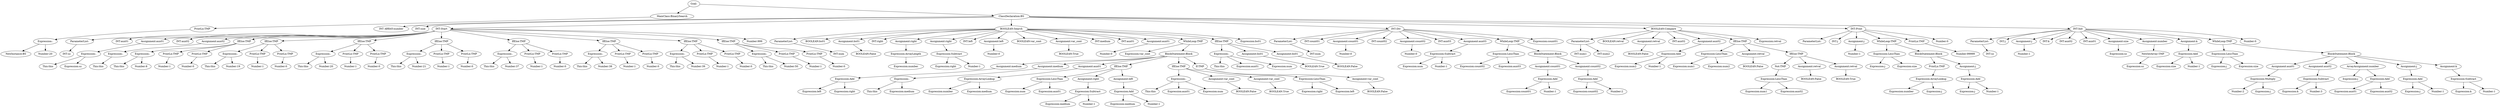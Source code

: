 digraph {
n0 [label="Goal:"];
n1 [label="MainClass:BinarySearch"];
n2 [label="PrintLn:TMP"];
n3 [label="Expression:."];
n4 [label="NewInstance:BS"];
n3 -> n4
n5 [label="Number:20"];
n3 -> n5
n2 -> n3
n1 -> n2
n0 -> n1
n6 [label="ClassDeclaration:BS"];
n7 [label="INT ARRAY:number"];
n6 -> n7
n8 [label="INT:size"];
n6 -> n8
n9 [label="INT:Start"];
n10 [label="ParameterList:"];
n11 [label="INT:sz"];
n10 -> n11
n9 -> n10
n12 [label="INT:aux01"];
n9 -> n12
n13 [label="Assignment:aux01"];
n14 [label="Expression:."];
n15 [label="This:this"];
n14 -> n15
n16 [label="Expression:sz"];
n14 -> n16
n13 -> n14
n9 -> n13
n17 [label="INT:aux02"];
n9 -> n17
n18 [label="Assignment:aux02"];
n19 [label="Expression:."];
n20 [label="This:this"];
n19 -> n20
n18 -> n19
n9 -> n18
n21 [label="IfElse:TMP"];
n22 [label="Expression:."];
n23 [label="This:this"];
n22 -> n23
n24 [label="Number:8"];
n22 -> n24
n21 -> n22
n25 [label="PrintLn:TMP"];
n26 [label="Number:1"];
n25 -> n26
n21 -> n25
n27 [label="PrintLn:TMP"];
n28 [label="Number:0"];
n27 -> n28
n21 -> n27
n9 -> n21
n29 [label="IfElse:TMP"];
n30 [label="Expression:."];
n31 [label="This:this"];
n30 -> n31
n32 [label="Number:19"];
n30 -> n32
n29 -> n30
n33 [label="PrintLn:TMP"];
n34 [label="Number:1"];
n33 -> n34
n29 -> n33
n35 [label="PrintLn:TMP"];
n36 [label="Number:0"];
n35 -> n36
n29 -> n35
n9 -> n29
n37 [label="IfElse:TMP"];
n38 [label="Expression:."];
n39 [label="This:this"];
n38 -> n39
n40 [label="Number:20"];
n38 -> n40
n37 -> n38
n41 [label="PrintLn:TMP"];
n42 [label="Number:1"];
n41 -> n42
n37 -> n41
n43 [label="PrintLn:TMP"];
n44 [label="Number:0"];
n43 -> n44
n37 -> n43
n9 -> n37
n45 [label="IfElse:TMP"];
n46 [label="Expression:."];
n47 [label="This:this"];
n46 -> n47
n48 [label="Number:21"];
n46 -> n48
n45 -> n46
n49 [label="PrintLn:TMP"];
n50 [label="Number:1"];
n49 -> n50
n45 -> n49
n51 [label="PrintLn:TMP"];
n52 [label="Number:0"];
n51 -> n52
n45 -> n51
n9 -> n45
n53 [label="IfElse:TMP"];
n54 [label="Expression:."];
n55 [label="This:this"];
n54 -> n55
n56 [label="Number:37"];
n54 -> n56
n53 -> n54
n57 [label="PrintLn:TMP"];
n58 [label="Number:1"];
n57 -> n58
n53 -> n57
n59 [label="PrintLn:TMP"];
n60 [label="Number:0"];
n59 -> n60
n53 -> n59
n9 -> n53
n61 [label="IfElse:TMP"];
n62 [label="Expression:."];
n63 [label="This:this"];
n62 -> n63
n64 [label="Number:38"];
n62 -> n64
n61 -> n62
n65 [label="PrintLn:TMP"];
n66 [label="Number:1"];
n65 -> n66
n61 -> n65
n67 [label="PrintLn:TMP"];
n68 [label="Number:0"];
n67 -> n68
n61 -> n67
n9 -> n61
n69 [label="IfElse:TMP"];
n70 [label="Expression:."];
n71 [label="This:this"];
n70 -> n71
n72 [label="Number:39"];
n70 -> n72
n69 -> n70
n73 [label="PrintLn:TMP"];
n74 [label="Number:1"];
n73 -> n74
n69 -> n73
n75 [label="PrintLn:TMP"];
n76 [label="Number:0"];
n75 -> n76
n69 -> n75
n9 -> n69
n77 [label="IfElse:TMP"];
n78 [label="Expression:."];
n79 [label="This:this"];
n78 -> n79
n80 [label="Number:50"];
n78 -> n80
n77 -> n78
n81 [label="PrintLn:TMP"];
n82 [label="Number:1"];
n81 -> n82
n77 -> n81
n83 [label="PrintLn:TMP"];
n84 [label="Number:0"];
n83 -> n84
n77 -> n83
n9 -> n77
n85 [label="Number:999"];
n9 -> n85
n6 -> n9
n86 [label="BOOLEAN:Search"];
n87 [label="ParameterList:"];
n88 [label="INT:num"];
n87 -> n88
n86 -> n87
n89 [label="BOOLEAN:bs01"];
n86 -> n89
n90 [label="Assignment:bs01"];
n91 [label="BOOLEAN:False"];
n90 -> n91
n86 -> n90
n92 [label="INT:right"];
n86 -> n92
n93 [label="Assignment:right"];
n94 [label="Expression:ArrayLength"];
n95 [label="Expression:number"];
n94 -> n95
n93 -> n94
n86 -> n93
n96 [label="Assignment:right"];
n97 [label="Expression:Subtract"];
n98 [label="Expression:right"];
n97 -> n98
n99 [label="Number:1"];
n97 -> n99
n96 -> n97
n86 -> n96
n100 [label="INT:left"];
n86 -> n100
n101 [label="Assignment:left"];
n102 [label="Number:0"];
n101 -> n102
n86 -> n101
n103 [label="BOOLEAN:var_cont"];
n86 -> n103
n104 [label="Assignment:var_cont"];
n105 [label="BOOLEAN:True"];
n104 -> n105
n86 -> n104
n106 [label="INT:medium"];
n86 -> n106
n107 [label="INT:aux01"];
n86 -> n107
n108 [label="Assignment:aux01"];
n109 [label="Number:0"];
n108 -> n109
n86 -> n108
n110 [label="WhileLoop:TMP"];
n111 [label="Expression:var_cont"];
n110 -> n111
n112 [label="BlockStatement:Block"];
n113 [label="Assignment:medium"];
n114 [label="Expression:Add"];
n115 [label="Expression:left"];
n114 -> n115
n116 [label="Expression:right"];
n114 -> n116
n113 -> n114
n112 -> n113
n117 [label="Assignment:medium"];
n118 [label="Expression:."];
n119 [label="This:this"];
n118 -> n119
n120 [label="Expression:medium"];
n118 -> n120
n117 -> n118
n112 -> n117
n121 [label="Assignment:aux01"];
n122 [label="Expression:ArrayLookup"];
n123 [label="Expression:number"];
n122 -> n123
n124 [label="Expression:medium"];
n122 -> n124
n121 -> n122
n112 -> n121
n125 [label="IfElse:TMP"];
n126 [label="Expression:LessThan"];
n127 [label="Expression:num"];
n126 -> n127
n128 [label="Expression:aux01"];
n126 -> n128
n125 -> n126
n129 [label="Assignment:right"];
n130 [label="Expression:Subtract"];
n131 [label="Expression:medium"];
n130 -> n131
n132 [label="Number:1"];
n130 -> n132
n129 -> n130
n125 -> n129
n133 [label="Assignment:left"];
n134 [label="Expression:Add"];
n135 [label="Expression:medium"];
n134 -> n135
n136 [label="Number:1"];
n134 -> n136
n133 -> n134
n125 -> n133
n112 -> n125
n137 [label="IfElse:TMP"];
n138 [label="Expression:."];
n139 [label="This:this"];
n138 -> n139
n140 [label="Expression:aux01"];
n138 -> n140
n141 [label="Expression:num"];
n138 -> n141
n137 -> n138
n142 [label="Assignment:var_cont"];
n143 [label="BOOLEAN:False"];
n142 -> n143
n137 -> n142
n144 [label="Assignment:var_cont"];
n145 [label="BOOLEAN:True"];
n144 -> n145
n137 -> n144
n112 -> n137
n146 [label="If:TMP"];
n147 [label="Expression:LessThan"];
n148 [label="Expression:right"];
n147 -> n148
n149 [label="Expression:left"];
n147 -> n149
n146 -> n147
n150 [label="Assignment:var_cont"];
n151 [label="BOOLEAN:False"];
n150 -> n151
n146 -> n150
n112 -> n146
n110 -> n112
n86 -> n110
n152 [label="IfElse:TMP"];
n153 [label="Expression:."];
n154 [label="This:this"];
n153 -> n154
n155 [label="Expression:aux01"];
n153 -> n155
n156 [label="Expression:num"];
n153 -> n156
n152 -> n153
n157 [label="Assignment:bs01"];
n158 [label="BOOLEAN:True"];
n157 -> n158
n152 -> n157
n159 [label="Assignment:bs01"];
n160 [label="BOOLEAN:False"];
n159 -> n160
n152 -> n159
n86 -> n152
n161 [label="Expression:bs01"];
n86 -> n161
n6 -> n86
n162 [label="INT:Div"];
n163 [label="ParameterList:"];
n164 [label="INT:num"];
n163 -> n164
n162 -> n163
n165 [label="INT:count01"];
n162 -> n165
n166 [label="Assignment:count01"];
n167 [label="Number:0"];
n166 -> n167
n162 -> n166
n168 [label="INT:count02"];
n162 -> n168
n169 [label="Assignment:count02"];
n170 [label="Number:0"];
n169 -> n170
n162 -> n169
n171 [label="INT:aux03"];
n162 -> n171
n172 [label="Assignment:aux03"];
n173 [label="Expression:Subtract"];
n174 [label="Expression:num"];
n173 -> n174
n175 [label="Number:1"];
n173 -> n175
n172 -> n173
n162 -> n172
n176 [label="WhileLoop:TMP"];
n177 [label="Expression:LessThan"];
n178 [label="Expression:count02"];
n177 -> n178
n179 [label="Expression:aux03"];
n177 -> n179
n176 -> n177
n180 [label="BlockStatement:Block"];
n181 [label="Assignment:count01"];
n182 [label="Expression:Add"];
n183 [label="Expression:count01"];
n182 -> n183
n184 [label="Number:1"];
n182 -> n184
n181 -> n182
n180 -> n181
n185 [label="Assignment:count02"];
n186 [label="Expression:Add"];
n187 [label="Expression:count02"];
n186 -> n187
n188 [label="Number:2"];
n186 -> n188
n185 -> n186
n180 -> n185
n176 -> n180
n162 -> n176
n189 [label="Expression:count01"];
n162 -> n189
n6 -> n162
n190 [label="BOOLEAN:Compare"];
n191 [label="ParameterList:"];
n192 [label="INT:num1"];
n191 -> n192
n193 [label="INT:num2"];
n191 -> n193
n190 -> n191
n194 [label="BOOLEAN:retval"];
n190 -> n194
n195 [label="Assignment:retval"];
n196 [label="BOOLEAN:False"];
n195 -> n196
n190 -> n195
n197 [label="INT:aux02"];
n190 -> n197
n198 [label="Assignment:aux02"];
n199 [label="Expression:Add"];
n200 [label="Expression:num2"];
n199 -> n200
n201 [label="Number:1"];
n199 -> n201
n198 -> n199
n190 -> n198
n202 [label="IfElse:TMP"];
n203 [label="Expression:LessThan"];
n204 [label="Expression:num1"];
n203 -> n204
n205 [label="Expression:num2"];
n203 -> n205
n202 -> n203
n206 [label="Assignment:retval"];
n207 [label="BOOLEAN:False"];
n206 -> n207
n202 -> n206
n208 [label="IfElse:TMP"];
n209 [label="Not:TMP"];
n210 [label="Expression:LessThan"];
n211 [label="Expression:num1"];
n210 -> n211
n212 [label="Expression:aux02"];
n210 -> n212
n209 -> n210
n208 -> n209
n213 [label="Assignment:retval"];
n214 [label="BOOLEAN:False"];
n213 -> n214
n208 -> n213
n215 [label="Assignment:retval"];
n216 [label="BOOLEAN:True"];
n215 -> n216
n208 -> n215
n202 -> n208
n190 -> n202
n217 [label="Expression:retval"];
n190 -> n217
n6 -> n190
n218 [label="INT:Print"];
n219 [label="ParameterList:"];
n218 -> n219
n220 [label="INT:j"];
n218 -> n220
n221 [label="Assignment:j"];
n222 [label="Number:1"];
n221 -> n222
n218 -> n221
n223 [label="WhileLoop:TMP"];
n224 [label="Expression:LessThan"];
n225 [label="Expression:j"];
n224 -> n225
n226 [label="Expression:size"];
n224 -> n226
n223 -> n224
n227 [label="BlockStatement:Block"];
n228 [label="PrintLn:TMP"];
n229 [label="Expression:ArrayLookup"];
n230 [label="Expression:number"];
n229 -> n230
n231 [label="Expression:j"];
n229 -> n231
n228 -> n229
n227 -> n228
n232 [label="Assignment:j"];
n233 [label="Expression:Add"];
n234 [label="Expression:j"];
n233 -> n234
n235 [label="Number:1"];
n233 -> n235
n232 -> n233
n227 -> n232
n223 -> n227
n218 -> n223
n236 [label="PrintLn:TMP"];
n237 [label="Number:99999"];
n236 -> n237
n218 -> n236
n238 [label="Number:0"];
n218 -> n238
n6 -> n218
n239 [label="INT:Init"];
n240 [label="ParameterList:"];
n241 [label="INT:sz"];
n240 -> n241
n239 -> n240
n242 [label="INT:j"];
n239 -> n242
n243 [label="Assignment:j"];
n244 [label="Number:1"];
n243 -> n244
n239 -> n243
n245 [label="INT:k"];
n239 -> n245
n246 [label="INT:aux02"];
n239 -> n246
n247 [label="INT:aux01"];
n239 -> n247
n248 [label="Assignment:size"];
n249 [label="Expression:sz"];
n248 -> n249
n239 -> n248
n250 [label="Assignment:number"];
n251 [label="NewIntArray:TMP"];
n252 [label="Expression:sz"];
n251 -> n252
n250 -> n251
n239 -> n250
n253 [label="Assignment:k"];
n254 [label="Expression:Add"];
n255 [label="Expression:size"];
n254 -> n255
n256 [label="Number:1"];
n254 -> n256
n253 -> n254
n239 -> n253
n257 [label="WhileLoop:TMP"];
n258 [label="Expression:LessThan"];
n259 [label="Expression:j"];
n258 -> n259
n260 [label="Expression:size"];
n258 -> n260
n257 -> n258
n261 [label="BlockStatement:Block"];
n262 [label="Assignment:aux01"];
n263 [label="Expression:Multiply"];
n264 [label="Number:2"];
n263 -> n264
n265 [label="Expression:j"];
n263 -> n265
n262 -> n263
n261 -> n262
n266 [label="Assignment:aux02"];
n267 [label="Expression:Subtract"];
n268 [label="Expression:k"];
n267 -> n268
n269 [label="Number:3"];
n267 -> n269
n266 -> n267
n261 -> n266
n270 [label="ArrayAssignment:number"];
n271 [label="Expression:j"];
n270 -> n271
n272 [label="Expression:Add"];
n273 [label="Expression:aux01"];
n272 -> n273
n274 [label="Expression:aux02"];
n272 -> n274
n270 -> n272
n261 -> n270
n275 [label="Assignment:j"];
n276 [label="Expression:Add"];
n277 [label="Expression:j"];
n276 -> n277
n278 [label="Number:1"];
n276 -> n278
n275 -> n276
n261 -> n275
n279 [label="Assignment:k"];
n280 [label="Expression:Subtract"];
n281 [label="Expression:k"];
n280 -> n281
n282 [label="Number:1"];
n280 -> n282
n279 -> n280
n261 -> n279
n257 -> n261
n239 -> n257
n283 [label="Number:0"];
n239 -> n283
n6 -> n239
n0 -> n6
}
